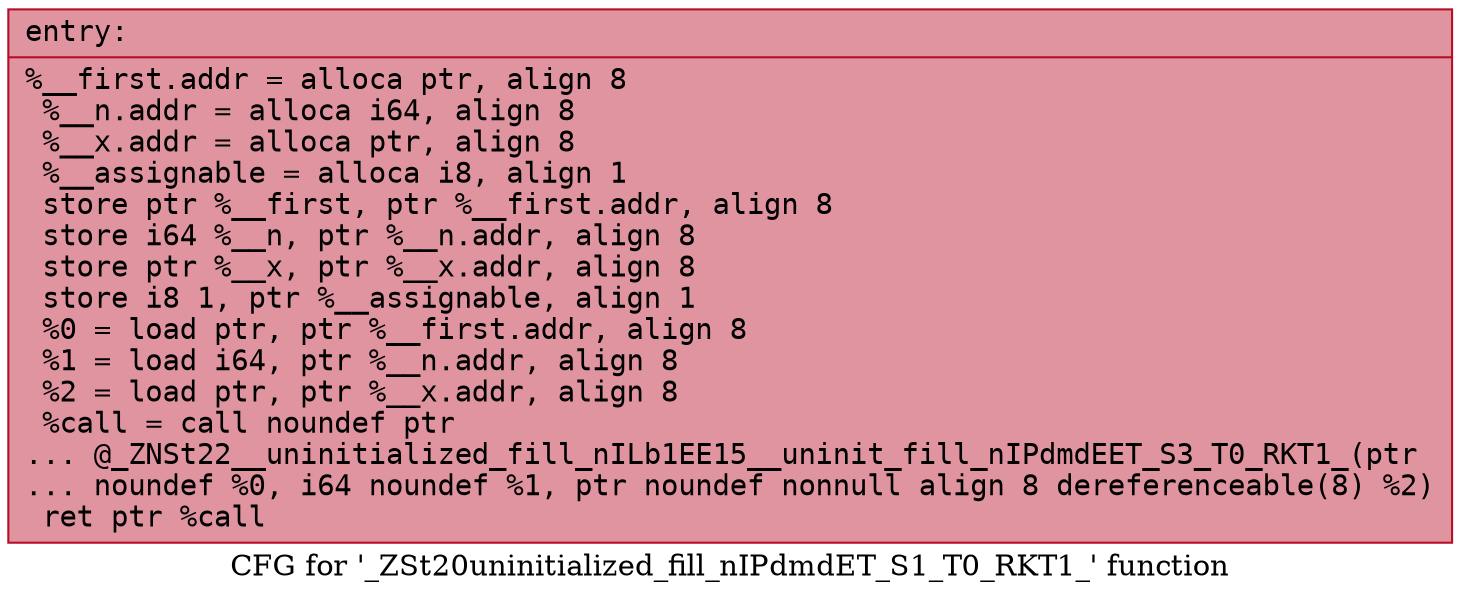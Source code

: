 digraph "CFG for '_ZSt20uninitialized_fill_nIPdmdET_S1_T0_RKT1_' function" {
	label="CFG for '_ZSt20uninitialized_fill_nIPdmdET_S1_T0_RKT1_' function";

	Node0x556c3c7cd080 [shape=record,color="#b70d28ff", style=filled, fillcolor="#b70d2870" fontname="Courier",label="{entry:\l|  %__first.addr = alloca ptr, align 8\l  %__n.addr = alloca i64, align 8\l  %__x.addr = alloca ptr, align 8\l  %__assignable = alloca i8, align 1\l  store ptr %__first, ptr %__first.addr, align 8\l  store i64 %__n, ptr %__n.addr, align 8\l  store ptr %__x, ptr %__x.addr, align 8\l  store i8 1, ptr %__assignable, align 1\l  %0 = load ptr, ptr %__first.addr, align 8\l  %1 = load i64, ptr %__n.addr, align 8\l  %2 = load ptr, ptr %__x.addr, align 8\l  %call = call noundef ptr\l... @_ZNSt22__uninitialized_fill_nILb1EE15__uninit_fill_nIPdmdEET_S3_T0_RKT1_(ptr\l... noundef %0, i64 noundef %1, ptr noundef nonnull align 8 dereferenceable(8) %2)\l  ret ptr %call\l}"];
}
